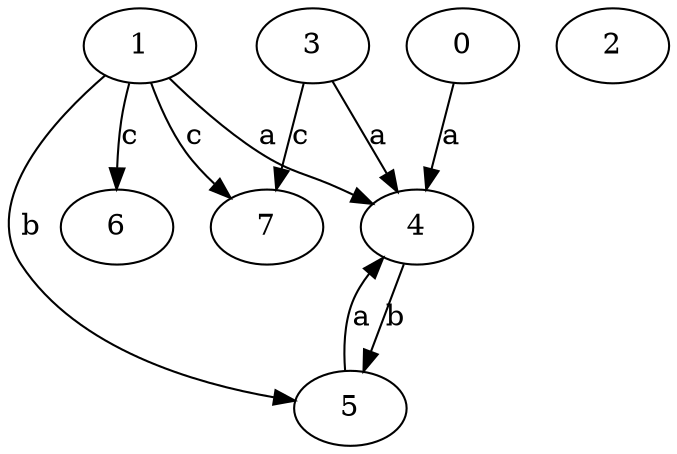 strict digraph  {
1;
2;
0;
3;
4;
5;
6;
7;
1 -> 4  [label=a];
1 -> 5  [label=b];
1 -> 6  [label=c];
1 -> 7  [label=c];
0 -> 4  [label=a];
3 -> 4  [label=a];
3 -> 7  [label=c];
4 -> 5  [label=b];
5 -> 4  [label=a];
}
